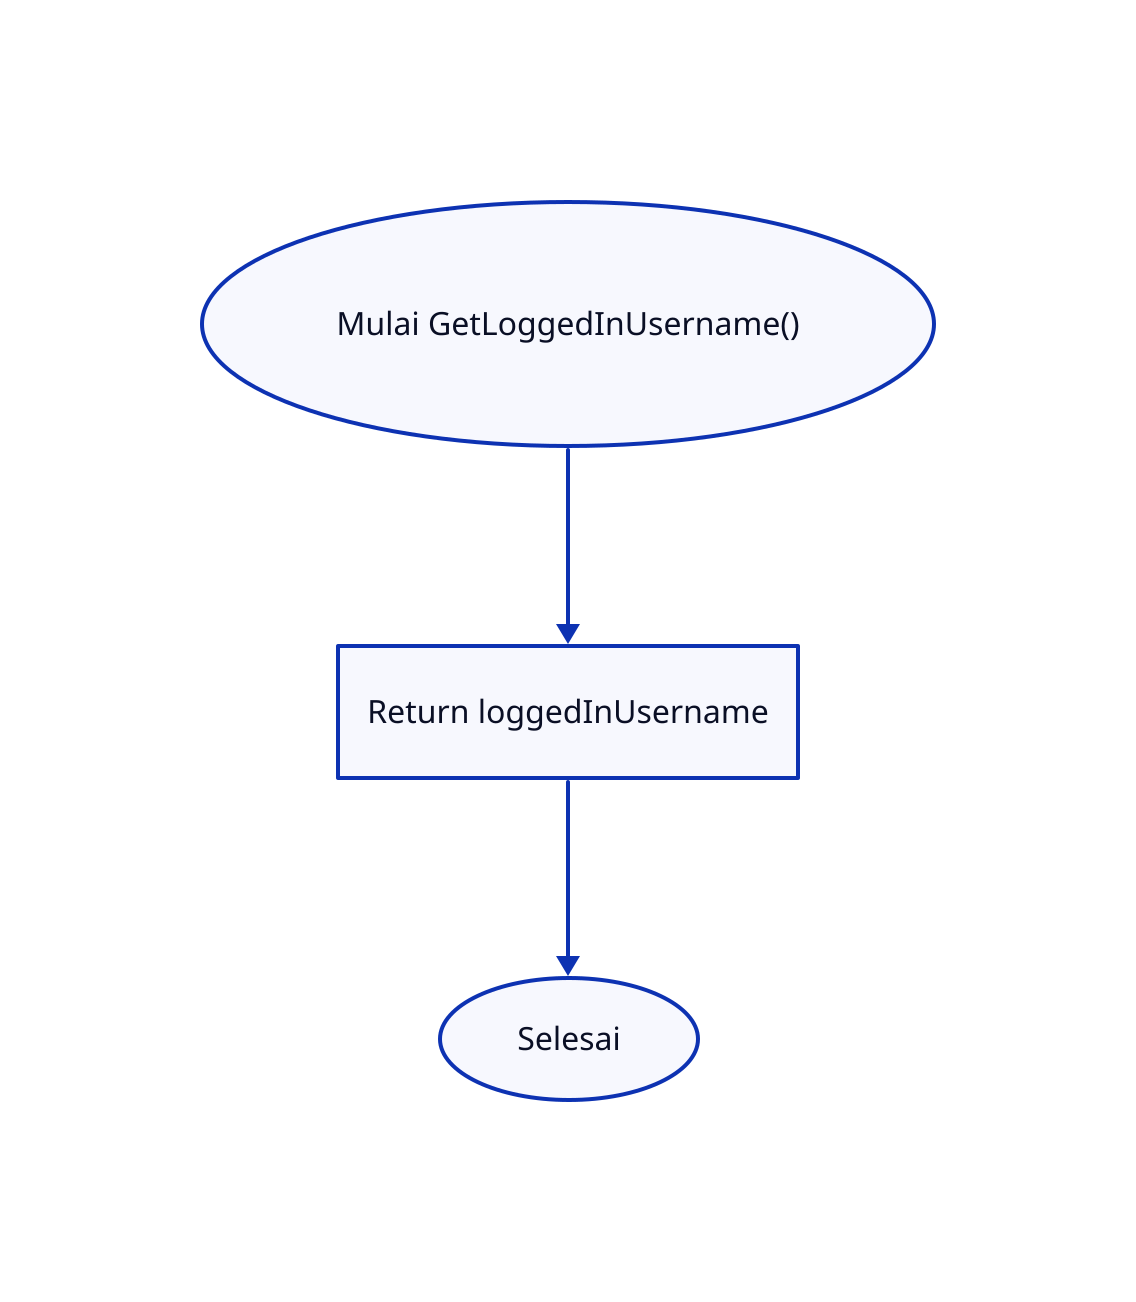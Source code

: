 direction: down

start: "Mulai GetLoggedInUsername()" {
  shape: oval
}

returnUsername: "Return loggedInUsername" {
  shape: rectangle
}

end: "Selesai" {
  shape: oval
}

start -> returnUsername -> end
